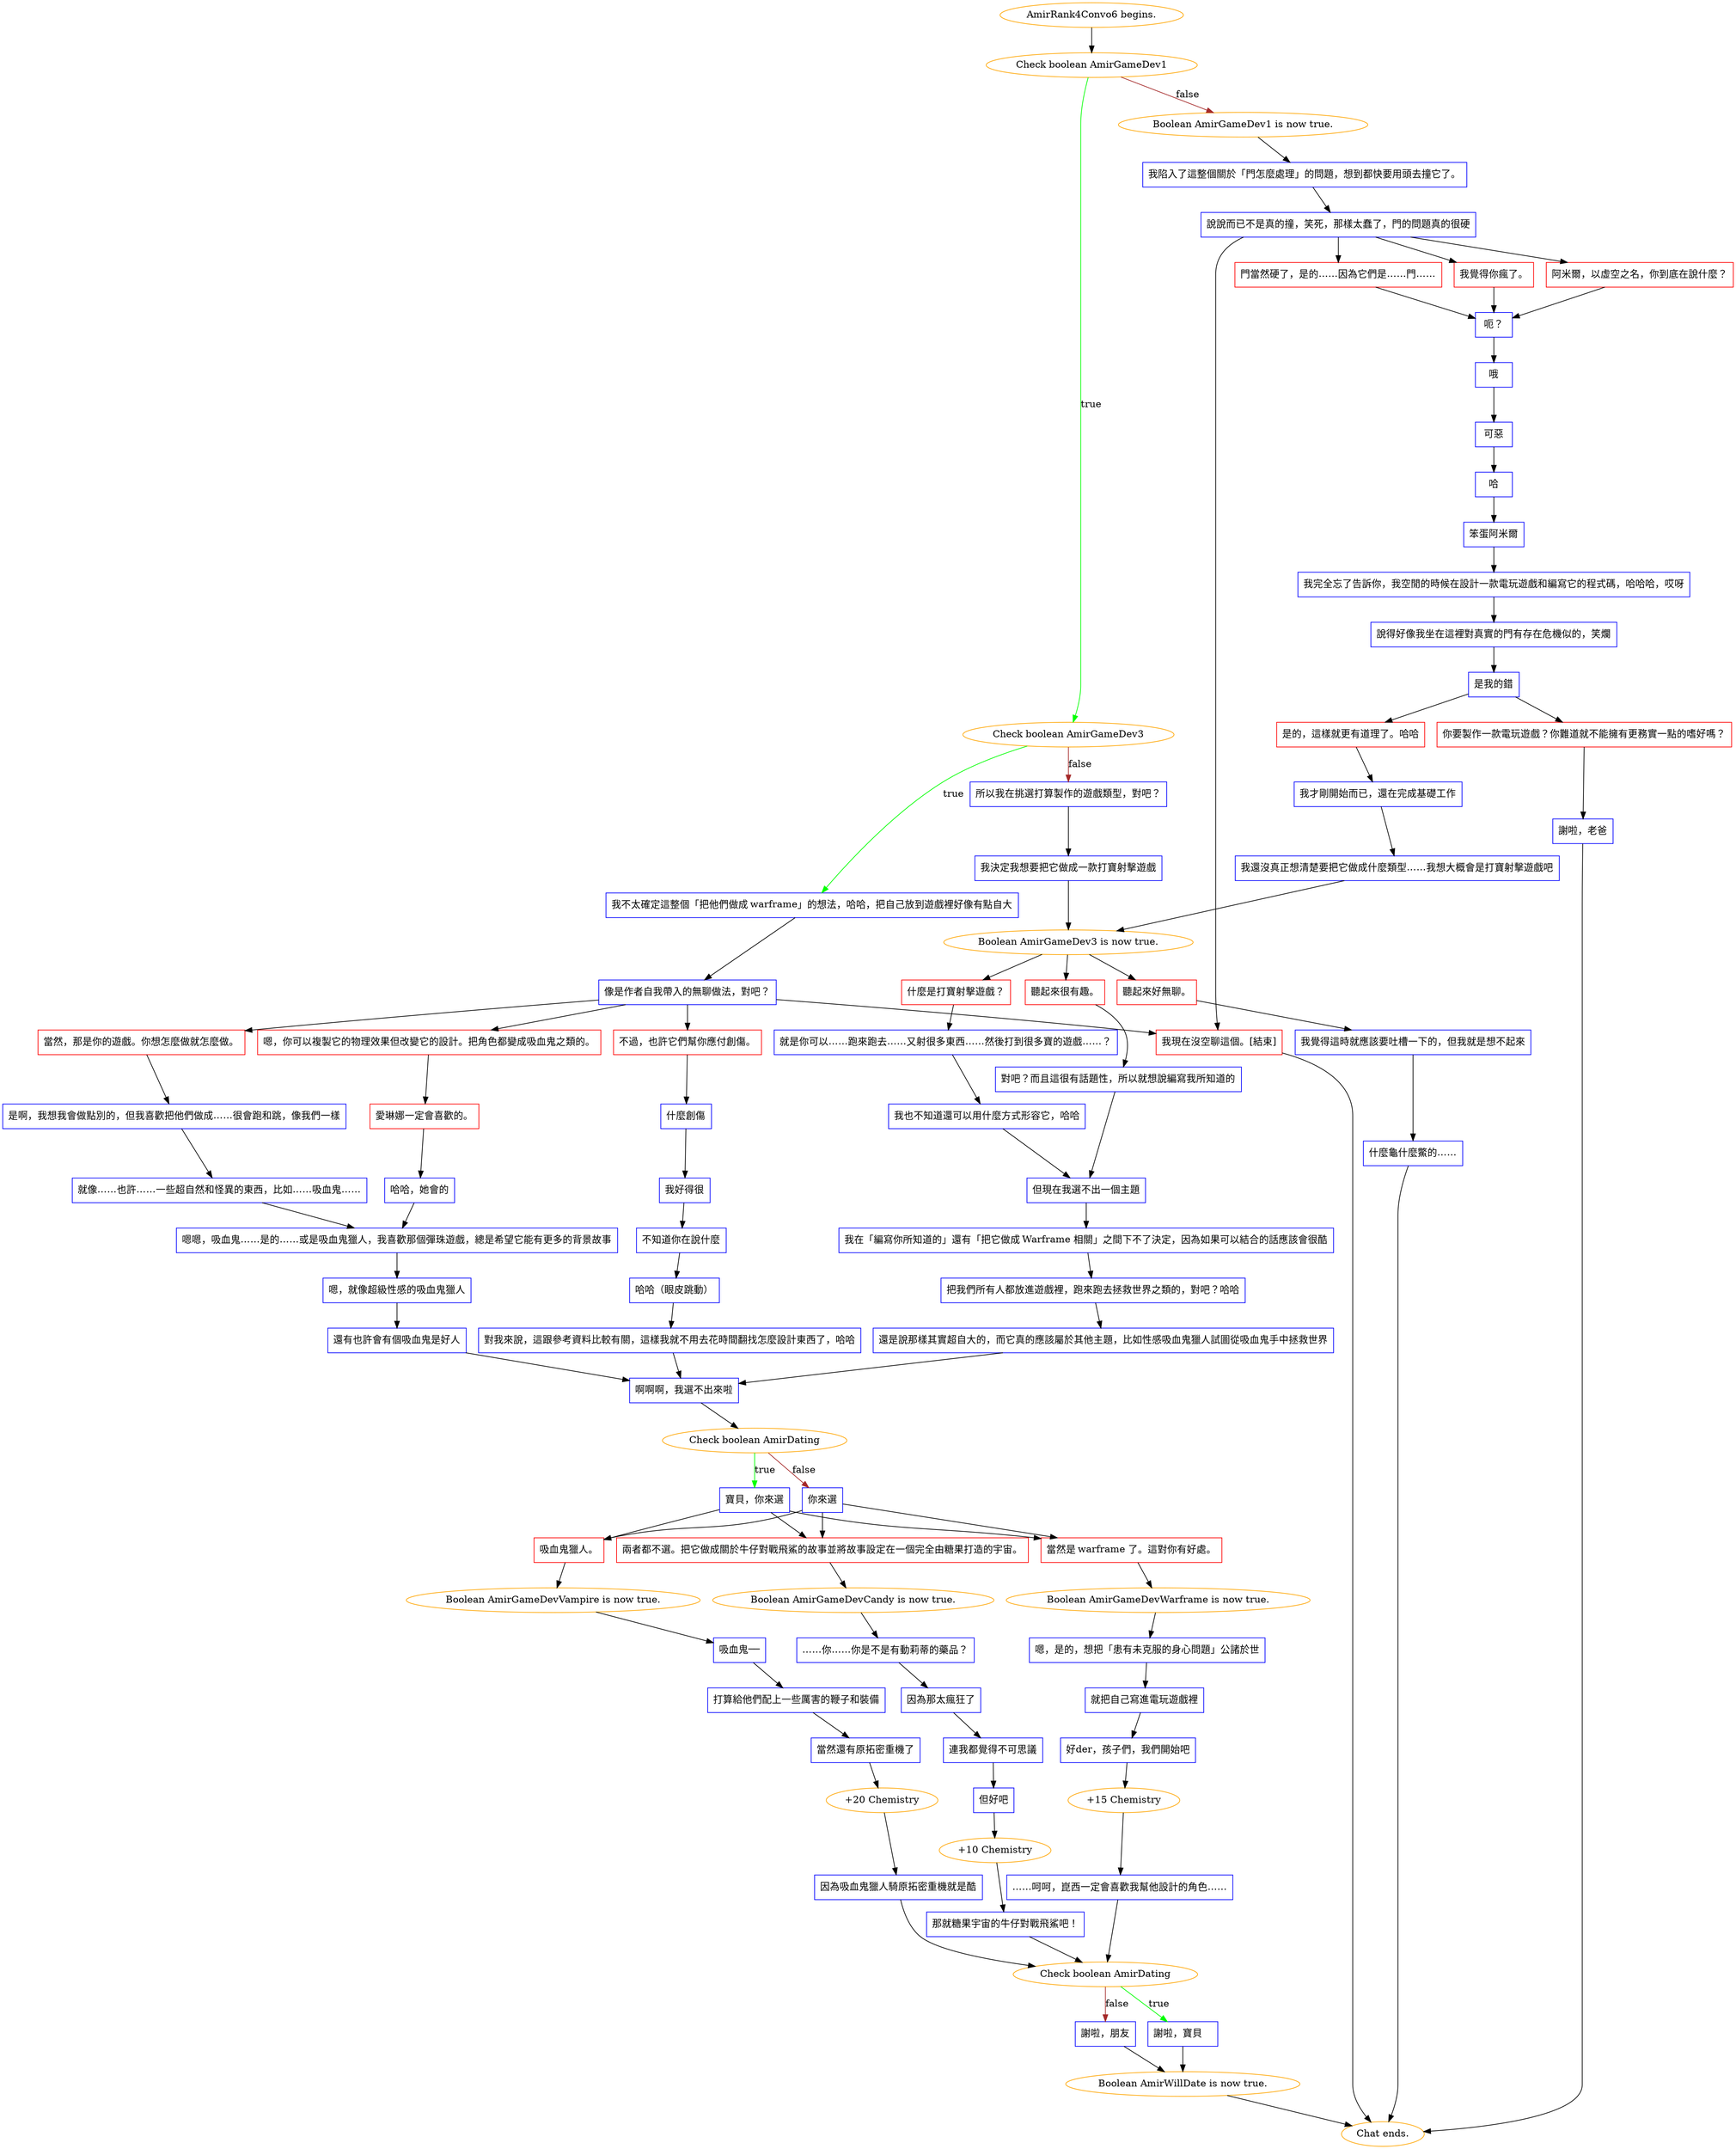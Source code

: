 digraph {
	"AmirRank4Convo6 begins." [color=orange];
		"AmirRank4Convo6 begins." -> j3779788990;
	j3779788990 [label="Check boolean AmirGameDev1",color=orange];
		j3779788990 -> j207560013 [label=true,color=green];
		j3779788990 -> j1852944003 [label=false,color=brown];
	j207560013 [label="Check boolean AmirGameDev3",color=orange];
		j207560013 -> j3737347033 [label=true,color=green];
		j207560013 -> j2806980153 [label=false,color=brown];
	j1852944003 [label="Boolean AmirGameDev1 is now true.",color=orange];
		j1852944003 -> j2000762000;
	j3737347033 [label="我不太確定這整個「把他們做成 warframe」的想法，哈哈，把自己放到遊戲裡好像有點自大",shape=box,color=blue];
		j3737347033 -> j3112194279;
	j2806980153 [label="所以我在挑選打算製作的遊戲類型，對吧？",shape=box,color=blue];
		j2806980153 -> j3197041318;
	j2000762000 [label="我陷入了這整個關於「門怎麼處理」的問題，想到都快要用頭去撞它了。",shape=box,color=blue];
		j2000762000 -> j144788927;
	j3112194279 [label="像是作者自我帶入的無聊做法，對吧？",shape=box,color=blue];
		j3112194279 -> j3787594692;
		j3112194279 -> j3728282169;
		j3112194279 -> j321902245;
		j3112194279 -> j1614154323;
	j3197041318 [label="我決定我想要把它做成一款打寶射擊遊戲",shape=box,color=blue];
		j3197041318 -> j3634123511;
	j144788927 [label="說說而已不是真的撞，笑死，那樣太蠢了，門的問題真的很硬",shape=box,color=blue];
		j144788927 -> j270160932;
		j144788927 -> j4287139533;
		j144788927 -> j708610395;
		j144788927 -> j1614154323;
	j3787594692 [label="嗯，你可以複製它的物理效果但改變它的設計。把角色都變成吸血鬼之類的。",shape=box,color=red];
		j3787594692 -> j3775606529;
	j3728282169 [label="當然，那是你的遊戲。你想怎麼做就怎麼做。",shape=box,color=red];
		j3728282169 -> j2415943288;
	j321902245 [label="不過，也許它們幫你應付創傷。",shape=box,color=red];
		j321902245 -> j1230972634;
	j1614154323 [label="我現在沒空聊這個。[結束]",shape=box,color=red];
		j1614154323 -> "Chat ends.";
	j3634123511 [label="Boolean AmirGameDev3 is now true.",color=orange];
		j3634123511 -> j2133538512;
		j3634123511 -> j2586736847;
		j3634123511 -> j2679947398;
	j270160932 [label="阿米爾，以虛空之名，你到底在說什麼？",shape=box,color=red];
		j270160932 -> j2743400473;
	j4287139533 [label="門當然硬了，是的……因為它們是……門……",shape=box,color=red];
		j4287139533 -> j2743400473;
	j708610395 [label="我覺得你瘋了。",shape=box,color=red];
		j708610395 -> j2743400473;
	j3775606529 [label="愛琳娜一定會喜歡的。",shape=box,color=red];
		j3775606529 -> j1093707604;
	j2415943288 [label="是啊，我想我會做點別的，但我喜歡把他們做成……很會跑和跳，像我們一樣",shape=box,color=blue];
		j2415943288 -> j205806166;
	j1230972634 [label="什麼創傷",shape=box,color=blue];
		j1230972634 -> j3635670322;
	"Chat ends." [color=orange];
	j2133538512 [label="聽起來很有趣。",shape=box,color=red];
		j2133538512 -> j333822299;
	j2586736847 [label="什麼是打寶射擊遊戲？",shape=box,color=red];
		j2586736847 -> j1464034529;
	j2679947398 [label="聽起來好無聊。",shape=box,color=red];
		j2679947398 -> j2484724772;
	j2743400473 [label="呃？",shape=box,color=blue];
		j2743400473 -> j515495326;
	j1093707604 [label="哈哈，她會的",shape=box,color=blue];
		j1093707604 -> j1656503862;
	j205806166 [label="就像……也許……一些超自然和怪異的東西，比如……吸血鬼……",shape=box,color=blue];
		j205806166 -> j1656503862;
	j3635670322 [label="我好得很",shape=box,color=blue];
		j3635670322 -> j3218299995;
	j333822299 [label="對吧？而且這很有話題性，所以就想說編寫我所知道的",shape=box,color=blue];
		j333822299 -> j3914730098;
	j1464034529 [label="就是你可以……跑來跑去……又射很多東西……然後打到很多寶的遊戲……？",shape=box,color=blue];
		j1464034529 -> j3243968759;
	j2484724772 [label="我覺得這時就應該要吐槽一下的，但我就是想不起來",shape=box,color=blue];
		j2484724772 -> j4123655078;
	j515495326 [label="哦",shape=box,color=blue];
		j515495326 -> j1454641625;
	j1656503862 [label="嗯嗯，吸血鬼……是的……或是吸血鬼獵人，我喜歡那個彈珠遊戲，總是希望它能有更多的背景故事",shape=box,color=blue];
		j1656503862 -> j3323553610;
	j3218299995 [label="不知道你在說什麼",shape=box,color=blue];
		j3218299995 -> j14078742;
	j3914730098 [label="但現在我選不出一個主題",shape=box,color=blue];
		j3914730098 -> j2720209428;
	j3243968759 [label="我也不知道還可以用什麼方式形容它，哈哈",shape=box,color=blue];
		j3243968759 -> j3914730098;
	j4123655078 [label="什麼龜什麼鱉的……",shape=box,color=blue];
		j4123655078 -> "Chat ends.";
	j1454641625 [label="可惡",shape=box,color=blue];
		j1454641625 -> j2423515355;
	j3323553610 [label="嗯，就像超級性感的吸血鬼獵人",shape=box,color=blue];
		j3323553610 -> j2267551635;
	j14078742 [label="哈哈（眼皮跳動）",shape=box,color=blue];
		j14078742 -> j2258194303;
	j2720209428 [label="我在「編寫你所知道的」還有「把它做成 Warframe 相關」之間下不了決定，因為如果可以結合的話應該會很酷",shape=box,color=blue];
		j2720209428 -> j4014164415;
	j2423515355 [label="哈",shape=box,color=blue];
		j2423515355 -> j3142123408;
	j2267551635 [label="還有也許會有個吸血鬼是好人",shape=box,color=blue];
		j2267551635 -> j4139781835;
	j2258194303 [label="對我來說，這跟參考資料比較有關，這樣我就不用去花時間翻找怎麼設計東西了，哈哈",shape=box,color=blue];
		j2258194303 -> j4139781835;
	j4014164415 [label="把我們所有人都放進遊戲裡，跑來跑去拯救世界之類的，對吧？哈哈",shape=box,color=blue];
		j4014164415 -> j1039855763;
	j3142123408 [label="笨蛋阿米爾",shape=box,color=blue];
		j3142123408 -> j1801869785;
	j4139781835 [label="啊啊啊，我選不出來啦",shape=box,color=blue];
		j4139781835 -> j2472845306;
	j1039855763 [label="還是說那樣其實超自大的，而它真的應該屬於其他主題，比如性感吸血鬼獵人試圖從吸血鬼手中拯救世界",shape=box,color=blue];
		j1039855763 -> j4139781835;
	j1801869785 [label="我完全忘了告訴你，我空閒的時候在設計一款電玩遊戲和編寫它的程式碼，哈哈哈，哎呀",shape=box,color=blue];
		j1801869785 -> j2127917186;
	j2472845306 [label="Check boolean AmirDating",color=orange];
		j2472845306 -> j2272979318 [label=true,color=green];
		j2472845306 -> j565705908 [label=false,color=brown];
	j2127917186 [label="說得好像我坐在這裡對真實的門有存在危機似的，笑爛",shape=box,color=blue];
		j2127917186 -> j443184056;
	j2272979318 [label="寶貝，你來選",shape=box,color=blue];
		j2272979318 -> j488757656;
		j2272979318 -> j389201748;
		j2272979318 -> j3948735249;
	j565705908 [label="你來選",shape=box,color=blue];
		j565705908 -> j3948735249;
		j565705908 -> j389201748;
		j565705908 -> j488757656;
	j443184056 [label="是我的錯",shape=box,color=blue];
		j443184056 -> j3623521997;
		j443184056 -> j2186641504;
	j488757656 [label="吸血鬼獵人。",shape=box,color=red];
		j488757656 -> j2005524929;
	j389201748 [label="當然是 warframe 了。這對你有好處。",shape=box,color=red];
		j389201748 -> j4036957651;
	j3948735249 [label="兩者都不選。把它做成關於牛仔對戰飛鯊的故事並將故事設定在一個完全由糖果打造的宇宙。",shape=box,color=red];
		j3948735249 -> j1112663942;
	j3623521997 [label="是的，這樣就更有道理了。哈哈",shape=box,color=red];
		j3623521997 -> j1565313200;
	j2186641504 [label="你要製作一款電玩遊戲？你難道就不能擁有更務實一點的嗜好嗎？",shape=box,color=red];
		j2186641504 -> j1375738422;
	j2005524929 [label="Boolean AmirGameDevVampire is now true.",color=orange];
		j2005524929 -> j3741259604;
	j4036957651 [label="Boolean AmirGameDevWarframe is now true.",color=orange];
		j4036957651 -> j3596433306;
	j1112663942 [label="Boolean AmirGameDevCandy is now true.",color=orange];
		j1112663942 -> j548451478;
	j1565313200 [label="我才剛開始而已，還在完成基礎工作",shape=box,color=blue];
		j1565313200 -> j619639854;
	j1375738422 [label="謝啦，老爸",shape=box,color=blue];
		j1375738422 -> "Chat ends.";
	j3741259604 [label="吸血鬼──",shape=box,color=blue];
		j3741259604 -> j645256814;
	j3596433306 [label="嗯，是的，想把「患有未克服的身心問題」公諸於世",shape=box,color=blue];
		j3596433306 -> j193466517;
	j548451478 [label="……你……你是不是有動莉蒂的藥品？",shape=box,color=blue];
		j548451478 -> j3784553110;
	j619639854 [label="我還沒真正想清楚要把它做成什麼類型……我想大概會是打寶射擊遊戲吧",shape=box,color=blue];
		j619639854 -> j3634123511;
	j645256814 [label="打算給他們配上一些厲害的鞭子和裝備",shape=box,color=blue];
		j645256814 -> j929246566;
	j193466517 [label="就把自己寫進電玩遊戲裡",shape=box,color=blue];
		j193466517 -> j3736645784;
	j3784553110 [label="因為那太瘋狂了",shape=box,color=blue];
		j3784553110 -> j89465211;
	j929246566 [label="當然還有原拓密重機了",shape=box,color=blue];
		j929246566 -> j1571084309;
	j3736645784 [label="好der，孩子們，我們開始吧",shape=box,color=blue];
		j3736645784 -> j696063414;
	j89465211 [label="連我都覺得不可思議",shape=box,color=blue];
		j89465211 -> j2110074515;
	j1571084309 [label="+20 Chemistry",color=orange];
		j1571084309 -> j2568170336;
	j696063414 [label="+15 Chemistry",color=orange];
		j696063414 -> j4097934287;
	j2110074515 [label="但好吧",shape=box,color=blue];
		j2110074515 -> j1956836293;
	j2568170336 [label="因為吸血鬼獵人騎原拓密重機就是酷",shape=box,color=blue];
		j2568170336 -> j1483234493;
	j4097934287 [label="……呵呵，崑西一定會喜歡我幫他設計的角色……",shape=box,color=blue];
		j4097934287 -> j1483234493;
	j1956836293 [label="+10 Chemistry",color=orange];
		j1956836293 -> j3462260178;
	j1483234493 [label="Check boolean AmirDating",color=orange];
		j1483234493 -> j1427359227 [label=true,color=green];
		j1483234493 -> j2995630199 [label=false,color=brown];
	j3462260178 [label="那就糖果宇宙的牛仔對戰飛鯊吧！",shape=box,color=blue];
		j3462260178 -> j1483234493;
	j1427359227 [label="謝啦，寶貝　",shape=box,color=blue];
		j1427359227 -> j1538486228;
	j2995630199 [label="謝啦，朋友",shape=box,color=blue];
		j2995630199 -> j1538486228;
	j1538486228 [label="Boolean AmirWillDate is now true.",color=orange];
		j1538486228 -> "Chat ends.";
}